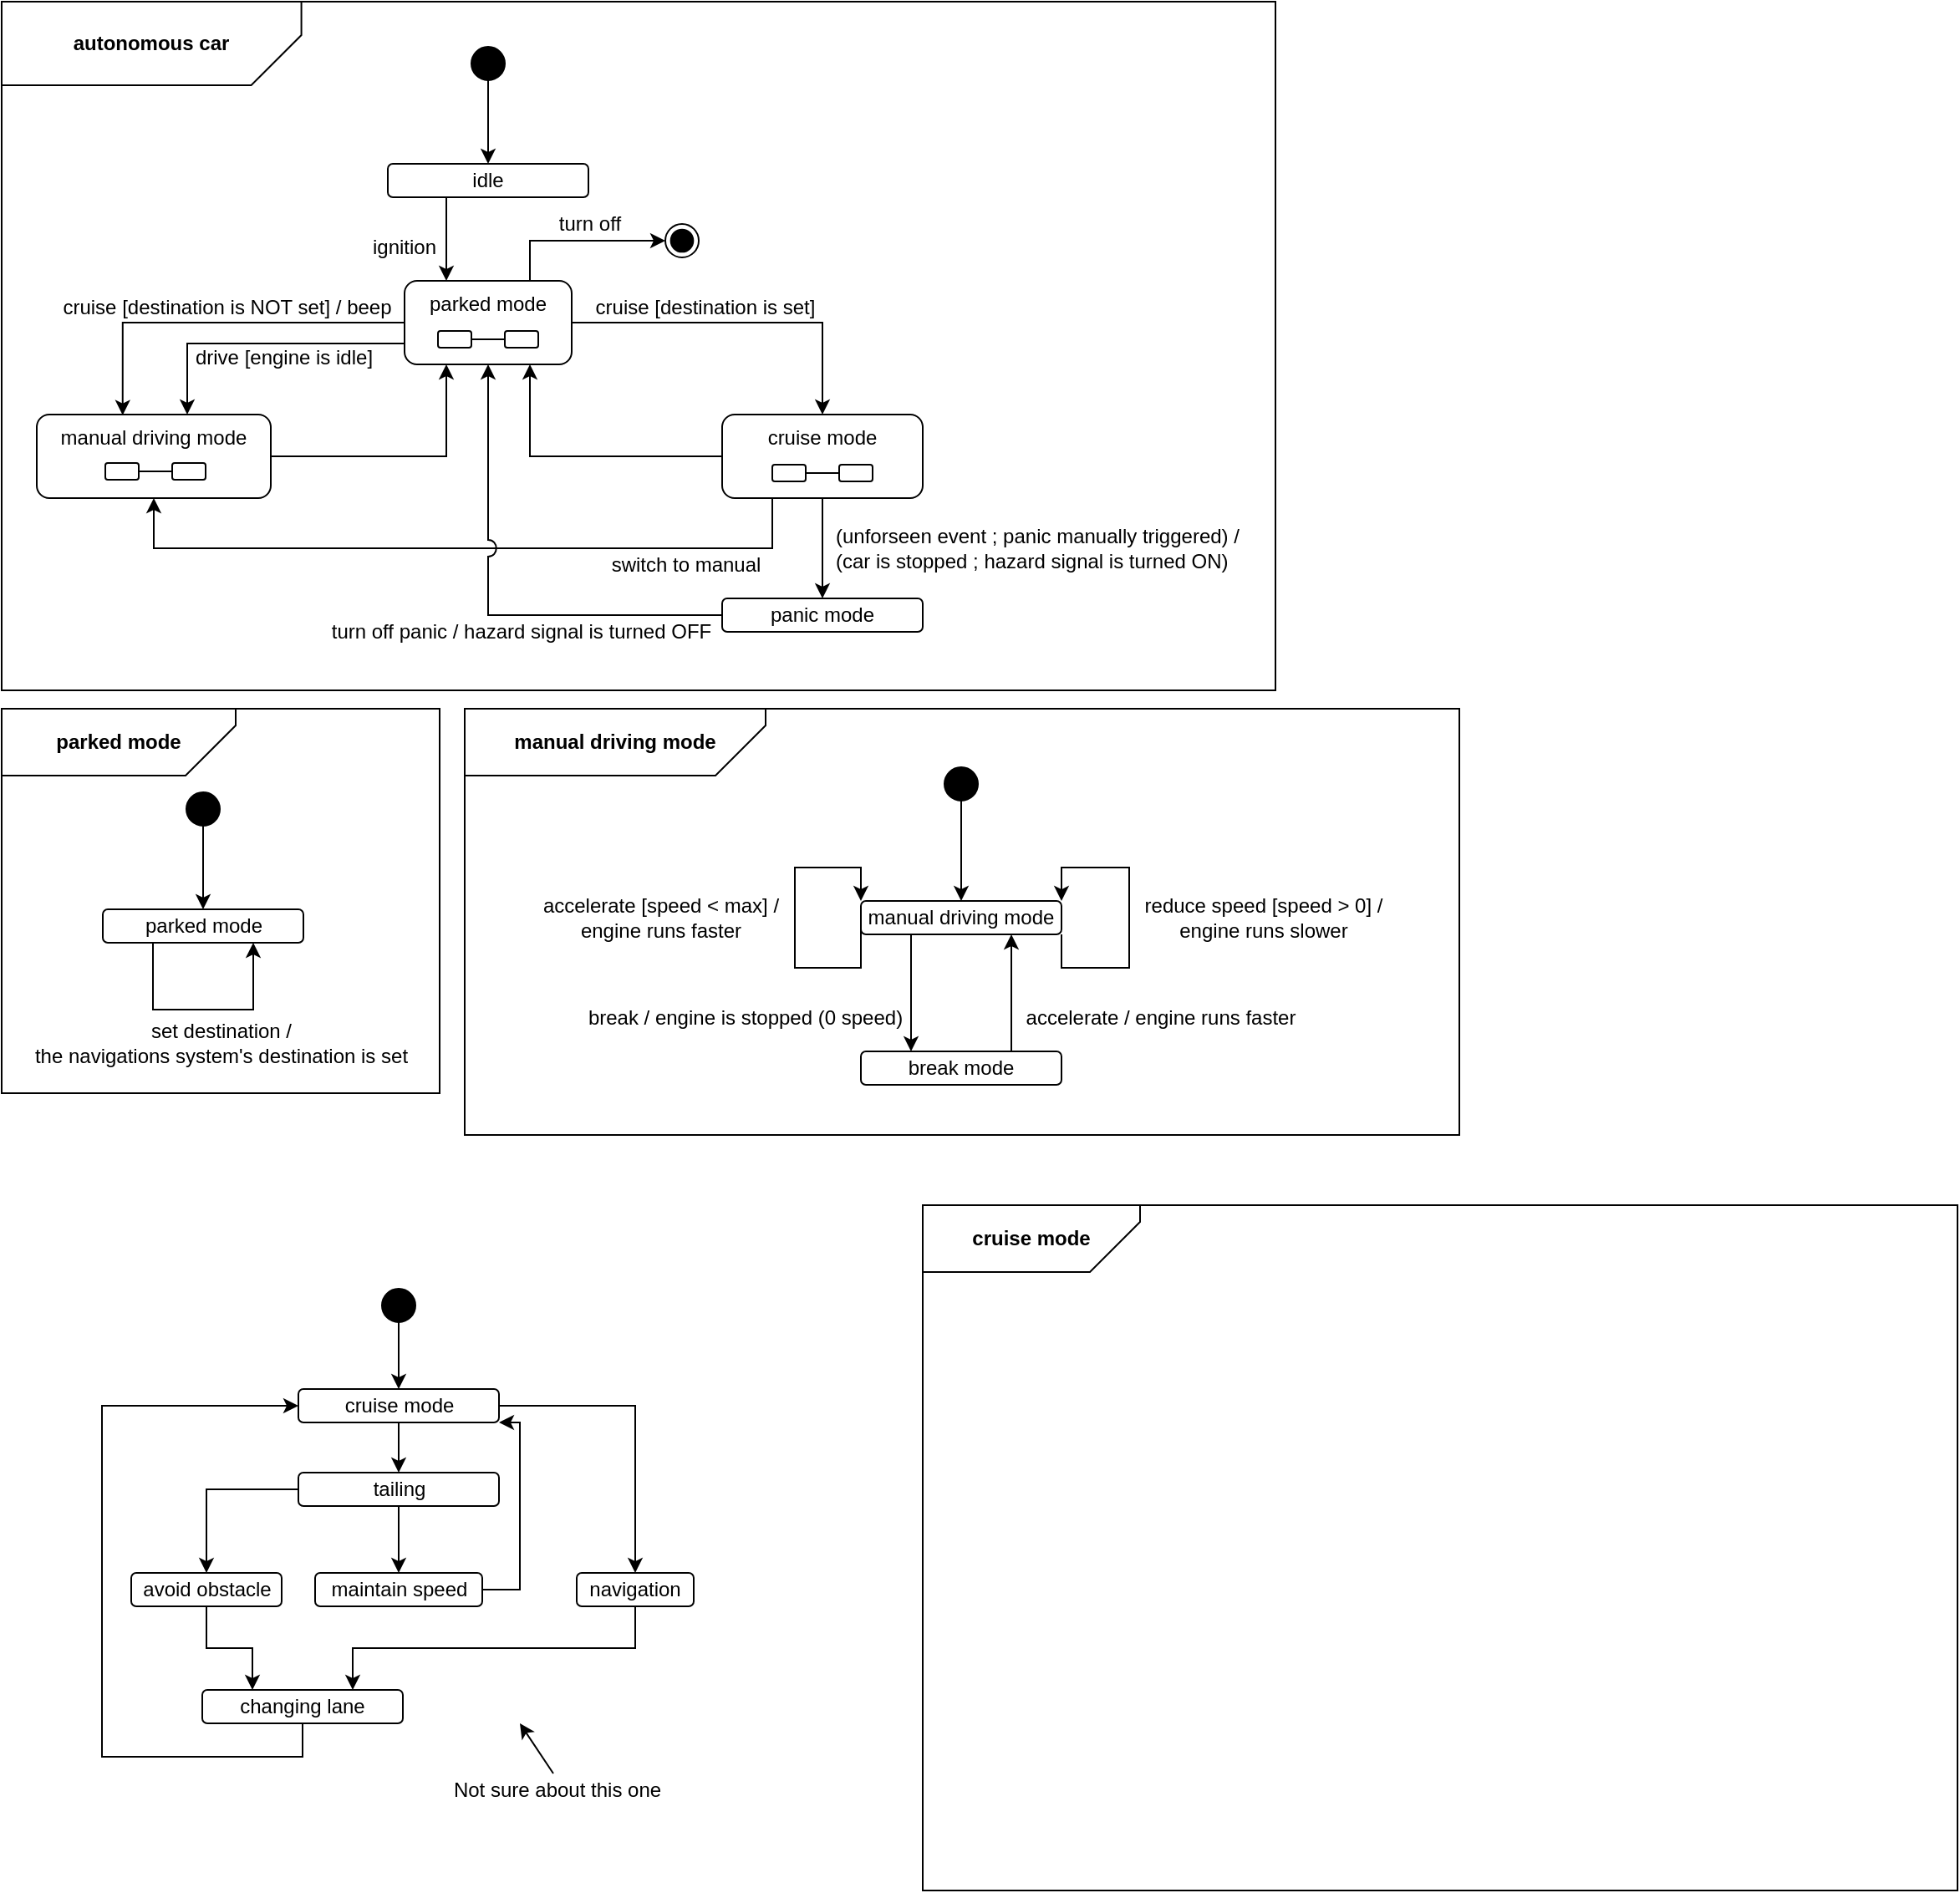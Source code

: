 <mxfile version="12.7.9" type="device"><diagram id="rDhcCmKcs0Q-Gxj-kec_" name="Page-1"><mxGraphModel dx="1277" dy="1823" grid="1" gridSize="10" guides="1" tooltips="1" connect="1" arrows="1" fold="1" page="1" pageScale="1" pageWidth="827" pageHeight="1169" math="0" shadow="0"><root><mxCell id="0"/><mxCell id="1" parent="0"/><mxCell id="yvGMF8uTrKQfufGJkpOD-38" value="" style="group" vertex="1" connectable="0" parent="1"><mxGeometry x="277" y="423" width="595" height="255" as="geometry"/></mxCell><mxCell id="yvGMF8uTrKQfufGJkpOD-36" value="" style="rounded=0;whiteSpace=wrap;html=1;fillColor=#FFFFFF;" vertex="1" parent="yvGMF8uTrKQfufGJkpOD-38"><mxGeometry width="595" height="255" as="geometry"/></mxCell><mxCell id="yvGMF8uTrKQfufGJkpOD-37" value="&lt;b&gt;manual driving mode&lt;/b&gt;" style="shape=card;whiteSpace=wrap;html=1;fillColor=#FFFFFF;rotation=0;flipH=1;flipV=1;align=center;" vertex="1" parent="yvGMF8uTrKQfufGJkpOD-38"><mxGeometry width="180" height="40" as="geometry"/></mxCell><mxCell id="yvGMF8uTrKQfufGJkpOD-31" value="" style="group" vertex="1" connectable="0" parent="yvGMF8uTrKQfufGJkpOD-38"><mxGeometry x="37.5" y="35" width="520" height="190" as="geometry"/></mxCell><mxCell id="yvGMF8uTrKQfufGJkpOD-16" value="manual driving mode" style="rounded=1;whiteSpace=wrap;html=1;" vertex="1" parent="yvGMF8uTrKQfufGJkpOD-31"><mxGeometry x="199.5" y="80" width="120" height="20" as="geometry"/></mxCell><mxCell id="yvGMF8uTrKQfufGJkpOD-21" style="edgeStyle=orthogonalEdgeStyle;rounded=0;orthogonalLoop=1;jettySize=auto;html=1;exitX=0.5;exitY=1;exitDx=0;exitDy=0;entryX=0.5;entryY=0;entryDx=0;entryDy=0;" edge="1" parent="yvGMF8uTrKQfufGJkpOD-31" source="yvGMF8uTrKQfufGJkpOD-17" target="yvGMF8uTrKQfufGJkpOD-16"><mxGeometry relative="1" as="geometry"/></mxCell><mxCell id="yvGMF8uTrKQfufGJkpOD-17" value="" style="ellipse;whiteSpace=wrap;html=1;aspect=fixed;fillColor=#000000;" vertex="1" parent="yvGMF8uTrKQfufGJkpOD-31"><mxGeometry x="249.5" width="20" height="20" as="geometry"/></mxCell><mxCell id="yvGMF8uTrKQfufGJkpOD-24" style="edgeStyle=orthogonalEdgeStyle;rounded=0;orthogonalLoop=1;jettySize=auto;html=1;exitX=0.75;exitY=0;exitDx=0;exitDy=0;entryX=0.75;entryY=1;entryDx=0;entryDy=0;" edge="1" parent="yvGMF8uTrKQfufGJkpOD-31" source="yvGMF8uTrKQfufGJkpOD-19" target="yvGMF8uTrKQfufGJkpOD-16"><mxGeometry relative="1" as="geometry"/></mxCell><mxCell id="yvGMF8uTrKQfufGJkpOD-19" value="break mode" style="rounded=1;whiteSpace=wrap;html=1;" vertex="1" parent="yvGMF8uTrKQfufGJkpOD-31"><mxGeometry x="199.5" y="170" width="120" height="20" as="geometry"/></mxCell><mxCell id="yvGMF8uTrKQfufGJkpOD-25" style="edgeStyle=orthogonalEdgeStyle;rounded=0;orthogonalLoop=1;jettySize=auto;html=1;exitX=1;exitY=1;exitDx=0;exitDy=0;entryX=1;entryY=0;entryDx=0;entryDy=0;" edge="1" parent="yvGMF8uTrKQfufGJkpOD-31" source="yvGMF8uTrKQfufGJkpOD-16" target="yvGMF8uTrKQfufGJkpOD-16"><mxGeometry relative="1" as="geometry"><Array as="points"><mxPoint x="319" y="120"/><mxPoint x="360" y="120"/><mxPoint x="360" y="60"/><mxPoint x="319" y="60"/></Array></mxGeometry></mxCell><mxCell id="yvGMF8uTrKQfufGJkpOD-23" style="edgeStyle=orthogonalEdgeStyle;rounded=0;orthogonalLoop=1;jettySize=auto;html=1;exitX=0.25;exitY=1;exitDx=0;exitDy=0;entryX=0.25;entryY=0;entryDx=0;entryDy=0;" edge="1" parent="yvGMF8uTrKQfufGJkpOD-31" source="yvGMF8uTrKQfufGJkpOD-16" target="yvGMF8uTrKQfufGJkpOD-19"><mxGeometry relative="1" as="geometry"/></mxCell><mxCell id="yvGMF8uTrKQfufGJkpOD-26" style="edgeStyle=orthogonalEdgeStyle;rounded=0;orthogonalLoop=1;jettySize=auto;html=1;exitX=0;exitY=0.75;exitDx=0;exitDy=0;entryX=0;entryY=0;entryDx=0;entryDy=0;" edge="1" parent="yvGMF8uTrKQfufGJkpOD-31" source="yvGMF8uTrKQfufGJkpOD-16" target="yvGMF8uTrKQfufGJkpOD-16"><mxGeometry relative="1" as="geometry"><Array as="points"><mxPoint x="199" y="120"/><mxPoint x="160" y="120"/><mxPoint x="160" y="60"/><mxPoint x="199" y="60"/></Array></mxGeometry></mxCell><mxCell id="yvGMF8uTrKQfufGJkpOD-27" value="reduce speed [speed &amp;gt; 0] / &lt;br&gt;engine runs slower" style="text;html=1;strokeColor=none;fillColor=none;align=center;verticalAlign=middle;whiteSpace=wrap;rounded=0;" vertex="1" parent="yvGMF8uTrKQfufGJkpOD-31"><mxGeometry x="360" y="80" width="160" height="20" as="geometry"/></mxCell><mxCell id="yvGMF8uTrKQfufGJkpOD-28" value="accelerate [speed &amp;lt; max] / &lt;br&gt;engine runs faster" style="text;html=1;strokeColor=none;fillColor=none;align=center;verticalAlign=middle;whiteSpace=wrap;rounded=0;" vertex="1" parent="yvGMF8uTrKQfufGJkpOD-31"><mxGeometry y="80" width="159" height="20" as="geometry"/></mxCell><mxCell id="yvGMF8uTrKQfufGJkpOD-29" value="break / engine is stopped (0 speed)" style="text;html=1;strokeColor=none;fillColor=none;align=center;verticalAlign=middle;whiteSpace=wrap;rounded=0;" vertex="1" parent="yvGMF8uTrKQfufGJkpOD-31"><mxGeometry x="30" y="140" width="200" height="20" as="geometry"/></mxCell><mxCell id="yvGMF8uTrKQfufGJkpOD-30" value="accelerate / engine runs faster" style="text;html=1;strokeColor=none;fillColor=none;align=center;verticalAlign=middle;whiteSpace=wrap;rounded=0;" vertex="1" parent="yvGMF8uTrKQfufGJkpOD-31"><mxGeometry x="287.5" y="140" width="182.5" height="20" as="geometry"/></mxCell><mxCell id="yvGMF8uTrKQfufGJkpOD-48" value="" style="group" vertex="1" connectable="0" parent="1"><mxGeometry width="811" height="412" as="geometry"/></mxCell><mxCell id="yvGMF8uTrKQfufGJkpOD-46" value="" style="rounded=0;whiteSpace=wrap;html=1;fillColor=#FFFFFF;" vertex="1" parent="yvGMF8uTrKQfufGJkpOD-48"><mxGeometry width="762" height="412" as="geometry"/></mxCell><mxCell id="yvGMF8uTrKQfufGJkpOD-47" value="&lt;b&gt;autonomous car&lt;/b&gt;" style="shape=card;whiteSpace=wrap;html=1;fillColor=#FFFFFF;rotation=0;flipH=1;flipV=1;align=center;" vertex="1" parent="yvGMF8uTrKQfufGJkpOD-48"><mxGeometry width="179.294" height="50" as="geometry"/></mxCell><mxCell id="yvGMF8uTrKQfufGJkpOD-41" value="" style="group" vertex="1" connectable="0" parent="yvGMF8uTrKQfufGJkpOD-48"><mxGeometry x="21" y="27" width="790" height="360" as="geometry"/></mxCell><mxCell id="V1Ut5GTS-WQO58tqtvx8-1" value="idle" style="rounded=1;whiteSpace=wrap;html=1;" parent="yvGMF8uTrKQfufGJkpOD-41" vertex="1"><mxGeometry x="210" y="70" width="120" height="20" as="geometry"/></mxCell><mxCell id="V1Ut5GTS-WQO58tqtvx8-3" style="edgeStyle=orthogonalEdgeStyle;rounded=0;orthogonalLoop=1;jettySize=auto;html=1;exitX=0.5;exitY=1;exitDx=0;exitDy=0;" parent="yvGMF8uTrKQfufGJkpOD-41" source="V1Ut5GTS-WQO58tqtvx8-2" target="V1Ut5GTS-WQO58tqtvx8-1" edge="1"><mxGeometry relative="1" as="geometry"/></mxCell><mxCell id="V1Ut5GTS-WQO58tqtvx8-2" value="" style="ellipse;whiteSpace=wrap;html=1;aspect=fixed;fillColor=#000000;" parent="yvGMF8uTrKQfufGJkpOD-41" vertex="1"><mxGeometry x="260" width="20" height="20" as="geometry"/></mxCell><mxCell id="V1Ut5GTS-WQO58tqtvx8-8" value="ignition" style="text;html=1;strokeColor=none;fillColor=none;align=center;verticalAlign=middle;whiteSpace=wrap;rounded=0;" parent="yvGMF8uTrKQfufGJkpOD-41" vertex="1"><mxGeometry x="200" y="110" width="40" height="20" as="geometry"/></mxCell><mxCell id="V1Ut5GTS-WQO58tqtvx8-29" value="parked mode" style="rounded=1;whiteSpace=wrap;html=1;fillColor=none;verticalAlign=top;" parent="yvGMF8uTrKQfufGJkpOD-41" vertex="1"><mxGeometry x="220" y="140" width="100" height="50" as="geometry"/></mxCell><mxCell id="V1Ut5GTS-WQO58tqtvx8-58" style="edgeStyle=orthogonalEdgeStyle;rounded=0;jumpStyle=arc;jumpSize=10;orthogonalLoop=1;jettySize=auto;html=1;exitX=0.25;exitY=1;exitDx=0;exitDy=0;entryX=0.25;entryY=0;entryDx=0;entryDy=0;" parent="yvGMF8uTrKQfufGJkpOD-41" source="V1Ut5GTS-WQO58tqtvx8-1" target="V1Ut5GTS-WQO58tqtvx8-29" edge="1"><mxGeometry relative="1" as="geometry"><Array as="points"><mxPoint x="245" y="90"/></Array></mxGeometry></mxCell><mxCell id="V1Ut5GTS-WQO58tqtvx8-39" style="edgeStyle=orthogonalEdgeStyle;rounded=0;orthogonalLoop=1;jettySize=auto;html=1;exitX=1;exitY=0.5;exitDx=0;exitDy=0;entryX=0.25;entryY=1;entryDx=0;entryDy=0;" parent="yvGMF8uTrKQfufGJkpOD-41" source="V1Ut5GTS-WQO58tqtvx8-30" target="V1Ut5GTS-WQO58tqtvx8-29" edge="1"><mxGeometry relative="1" as="geometry"><mxPoint x="260" y="230" as="targetPoint"/><Array as="points"><mxPoint x="245" y="245"/></Array></mxGeometry></mxCell><mxCell id="V1Ut5GTS-WQO58tqtvx8-30" value="manual driving mode" style="rounded=1;whiteSpace=wrap;html=1;fillColor=none;verticalAlign=top;" parent="yvGMF8uTrKQfufGJkpOD-41" vertex="1"><mxGeometry y="220" width="140" height="50" as="geometry"/></mxCell><mxCell id="V1Ut5GTS-WQO58tqtvx8-35" style="edgeStyle=orthogonalEdgeStyle;rounded=0;orthogonalLoop=1;jettySize=auto;html=1;exitX=0;exitY=0.5;exitDx=0;exitDy=0;entryX=0.367;entryY=0.007;entryDx=0;entryDy=0;entryPerimeter=0;" parent="yvGMF8uTrKQfufGJkpOD-41" source="V1Ut5GTS-WQO58tqtvx8-29" target="V1Ut5GTS-WQO58tqtvx8-30" edge="1"><mxGeometry relative="1" as="geometry"><Array as="points"><mxPoint x="51" y="165"/></Array></mxGeometry></mxCell><mxCell id="V1Ut5GTS-WQO58tqtvx8-37" style="edgeStyle=orthogonalEdgeStyle;rounded=0;orthogonalLoop=1;jettySize=auto;html=1;exitX=0;exitY=0.75;exitDx=0;exitDy=0;" parent="yvGMF8uTrKQfufGJkpOD-41" source="V1Ut5GTS-WQO58tqtvx8-29" target="V1Ut5GTS-WQO58tqtvx8-30" edge="1"><mxGeometry relative="1" as="geometry"><Array as="points"><mxPoint x="90" y="177"/></Array></mxGeometry></mxCell><mxCell id="V1Ut5GTS-WQO58tqtvx8-46" style="edgeStyle=orthogonalEdgeStyle;rounded=0;orthogonalLoop=1;jettySize=auto;html=1;exitX=0;exitY=0.5;exitDx=0;exitDy=0;entryX=0.75;entryY=1;entryDx=0;entryDy=0;" parent="yvGMF8uTrKQfufGJkpOD-41" source="V1Ut5GTS-WQO58tqtvx8-33" target="V1Ut5GTS-WQO58tqtvx8-29" edge="1"><mxGeometry relative="1" as="geometry"/></mxCell><mxCell id="V1Ut5GTS-WQO58tqtvx8-54" style="edgeStyle=orthogonalEdgeStyle;rounded=0;orthogonalLoop=1;jettySize=auto;html=1;exitX=0.25;exitY=1;exitDx=0;exitDy=0;entryX=0.5;entryY=1;entryDx=0;entryDy=0;jumpStyle=arc;" parent="yvGMF8uTrKQfufGJkpOD-41" source="V1Ut5GTS-WQO58tqtvx8-33" target="V1Ut5GTS-WQO58tqtvx8-30" edge="1"><mxGeometry relative="1" as="geometry"><Array as="points"><mxPoint x="440" y="300"/><mxPoint x="70" y="300"/></Array></mxGeometry></mxCell><mxCell id="V1Ut5GTS-WQO58tqtvx8-33" value="cruise mode" style="rounded=1;whiteSpace=wrap;html=1;fillColor=none;verticalAlign=top;" parent="yvGMF8uTrKQfufGJkpOD-41" vertex="1"><mxGeometry x="410" y="220" width="120" height="50" as="geometry"/></mxCell><mxCell id="V1Ut5GTS-WQO58tqtvx8-34" style="edgeStyle=orthogonalEdgeStyle;rounded=0;orthogonalLoop=1;jettySize=auto;html=1;exitX=1;exitY=0.5;exitDx=0;exitDy=0;entryX=0.5;entryY=0;entryDx=0;entryDy=0;" parent="yvGMF8uTrKQfufGJkpOD-41" source="V1Ut5GTS-WQO58tqtvx8-29" target="V1Ut5GTS-WQO58tqtvx8-33" edge="1"><mxGeometry relative="1" as="geometry"/></mxCell><mxCell id="V1Ut5GTS-WQO58tqtvx8-52" style="edgeStyle=orthogonalEdgeStyle;rounded=0;orthogonalLoop=1;jettySize=auto;html=1;exitX=0;exitY=0.5;exitDx=0;exitDy=0;entryX=0.5;entryY=1;entryDx=0;entryDy=0;jumpStyle=arc;jumpSize=10;" parent="yvGMF8uTrKQfufGJkpOD-41" source="V1Ut5GTS-WQO58tqtvx8-49" target="V1Ut5GTS-WQO58tqtvx8-29" edge="1"><mxGeometry relative="1" as="geometry"/></mxCell><mxCell id="V1Ut5GTS-WQO58tqtvx8-49" value="panic mode" style="rounded=1;whiteSpace=wrap;html=1;fillColor=none;" parent="yvGMF8uTrKQfufGJkpOD-41" vertex="1"><mxGeometry x="410" y="330" width="120" height="20" as="geometry"/></mxCell><mxCell id="V1Ut5GTS-WQO58tqtvx8-50" style="edgeStyle=orthogonalEdgeStyle;rounded=0;orthogonalLoop=1;jettySize=auto;html=1;exitX=0.5;exitY=1;exitDx=0;exitDy=0;entryX=0.5;entryY=0;entryDx=0;entryDy=0;" parent="yvGMF8uTrKQfufGJkpOD-41" source="V1Ut5GTS-WQO58tqtvx8-33" target="V1Ut5GTS-WQO58tqtvx8-49" edge="1"><mxGeometry relative="1" as="geometry"/></mxCell><mxCell id="V1Ut5GTS-WQO58tqtvx8-53" value="turn off panic / hazard signal is turned OFF" style="text;html=1;strokeColor=none;fillColor=none;align=center;verticalAlign=middle;whiteSpace=wrap;rounded=0;" parent="yvGMF8uTrKQfufGJkpOD-41" vertex="1"><mxGeometry x="170" y="340" width="240" height="20" as="geometry"/></mxCell><mxCell id="V1Ut5GTS-WQO58tqtvx8-55" value="switch to manual" style="text;html=1;strokeColor=none;fillColor=none;align=center;verticalAlign=middle;whiteSpace=wrap;rounded=0;" parent="yvGMF8uTrKQfufGJkpOD-41" vertex="1"><mxGeometry x="340" y="300" width="97" height="20" as="geometry"/></mxCell><mxCell id="yvGMF8uTrKQfufGJkpOD-5" value="" style="group" vertex="1" connectable="0" parent="yvGMF8uTrKQfufGJkpOD-41"><mxGeometry x="440" y="255" width="60" height="10" as="geometry"/></mxCell><mxCell id="yvGMF8uTrKQfufGJkpOD-6" value="" style="rounded=1;whiteSpace=wrap;html=1;fillColor=#FFFFFF;" vertex="1" parent="yvGMF8uTrKQfufGJkpOD-5"><mxGeometry y="-5" width="20" height="10" as="geometry"/></mxCell><mxCell id="yvGMF8uTrKQfufGJkpOD-7" value="" style="rounded=1;whiteSpace=wrap;html=1;fillColor=#FFFFFF;" vertex="1" parent="yvGMF8uTrKQfufGJkpOD-5"><mxGeometry x="40" y="-5" width="20" height="10" as="geometry"/></mxCell><mxCell id="yvGMF8uTrKQfufGJkpOD-8" value="" style="endArrow=none;html=1;entryX=0;entryY=0.5;entryDx=0;entryDy=0;exitX=1;exitY=0.5;exitDx=0;exitDy=0;" edge="1" parent="yvGMF8uTrKQfufGJkpOD-5" source="yvGMF8uTrKQfufGJkpOD-6" target="yvGMF8uTrKQfufGJkpOD-7"><mxGeometry width="50" height="50" relative="1" as="geometry"><mxPoint x="20" y="-40" as="sourcePoint"/><mxPoint x="70" y="-90" as="targetPoint"/></mxGeometry></mxCell><mxCell id="yvGMF8uTrKQfufGJkpOD-2" value="" style="rounded=1;whiteSpace=wrap;html=1;fillColor=#FFFFFF;" vertex="1" parent="yvGMF8uTrKQfufGJkpOD-41"><mxGeometry x="41" y="249" width="20" height="10" as="geometry"/></mxCell><mxCell id="yvGMF8uTrKQfufGJkpOD-3" value="" style="rounded=1;whiteSpace=wrap;html=1;fillColor=#FFFFFF;" vertex="1" parent="yvGMF8uTrKQfufGJkpOD-41"><mxGeometry x="81" y="249" width="20" height="10" as="geometry"/></mxCell><mxCell id="yvGMF8uTrKQfufGJkpOD-4" value="" style="endArrow=none;html=1;entryX=0;entryY=0.5;entryDx=0;entryDy=0;exitX=1;exitY=0.5;exitDx=0;exitDy=0;" edge="1" parent="yvGMF8uTrKQfufGJkpOD-41" source="yvGMF8uTrKQfufGJkpOD-2" target="yvGMF8uTrKQfufGJkpOD-3"><mxGeometry width="50" height="50" relative="1" as="geometry"><mxPoint x="61" y="215" as="sourcePoint"/><mxPoint x="111" y="165" as="targetPoint"/></mxGeometry></mxCell><mxCell id="yvGMF8uTrKQfufGJkpOD-84" value="" style="group;fillColor=#FFFFFF;" vertex="1" connectable="0" parent="yvGMF8uTrKQfufGJkpOD-41"><mxGeometry x="240" y="170" width="60" height="10" as="geometry"/></mxCell><mxCell id="yvGMF8uTrKQfufGJkpOD-85" value="" style="rounded=1;whiteSpace=wrap;html=1;fillColor=#FFFFFF;" vertex="1" parent="yvGMF8uTrKQfufGJkpOD-84"><mxGeometry width="20" height="10" as="geometry"/></mxCell><mxCell id="yvGMF8uTrKQfufGJkpOD-86" value="" style="rounded=1;whiteSpace=wrap;html=1;fillColor=#FFFFFF;" vertex="1" parent="yvGMF8uTrKQfufGJkpOD-84"><mxGeometry x="40" width="20" height="10" as="geometry"/></mxCell><mxCell id="yvGMF8uTrKQfufGJkpOD-87" value="" style="endArrow=none;html=1;entryX=0;entryY=0.5;entryDx=0;entryDy=0;exitX=1;exitY=0.5;exitDx=0;exitDy=0;" edge="1" parent="yvGMF8uTrKQfufGJkpOD-84" source="yvGMF8uTrKQfufGJkpOD-85" target="yvGMF8uTrKQfufGJkpOD-86"><mxGeometry width="50" height="50" relative="1" as="geometry"><mxPoint x="20" y="-40" as="sourcePoint"/><mxPoint x="70" y="-90" as="targetPoint"/></mxGeometry></mxCell><mxCell id="V1Ut5GTS-WQO58tqtvx8-36" value="cruise [destination is set]" style="text;html=1;strokeColor=none;fillColor=none;align=center;verticalAlign=middle;whiteSpace=wrap;rounded=0;" parent="yvGMF8uTrKQfufGJkpOD-48" vertex="1"><mxGeometry x="351" y="173" width="140" height="20" as="geometry"/></mxCell><mxCell id="V1Ut5GTS-WQO58tqtvx8-38" value="cruise [destination is NOT set] / beep" style="text;html=1;strokeColor=none;fillColor=none;align=center;verticalAlign=middle;whiteSpace=wrap;rounded=0;" parent="yvGMF8uTrKQfufGJkpOD-48" vertex="1"><mxGeometry x="30" y="173" width="210" height="20" as="geometry"/></mxCell><mxCell id="V1Ut5GTS-WQO58tqtvx8-32" value="drive [engine is idle]" style="text;html=1;strokeColor=none;fillColor=none;align=center;verticalAlign=middle;whiteSpace=wrap;rounded=0;" parent="yvGMF8uTrKQfufGJkpOD-48" vertex="1"><mxGeometry x="114" y="203" width="110" height="20" as="geometry"/></mxCell><mxCell id="V1Ut5GTS-WQO58tqtvx8-60" value="turn off" style="text;html=1;strokeColor=none;fillColor=none;align=center;verticalAlign=middle;whiteSpace=wrap;rounded=0;" parent="yvGMF8uTrKQfufGJkpOD-48" vertex="1"><mxGeometry x="327" y="123" width="50" height="20" as="geometry"/></mxCell><mxCell id="yvGMF8uTrKQfufGJkpOD-94" style="edgeStyle=orthogonalEdgeStyle;rounded=0;orthogonalLoop=1;jettySize=auto;html=1;exitX=0.75;exitY=0;exitDx=0;exitDy=0;entryX=0;entryY=0.5;entryDx=0;entryDy=0;" edge="1" parent="yvGMF8uTrKQfufGJkpOD-48" source="V1Ut5GTS-WQO58tqtvx8-29" target="yvGMF8uTrKQfufGJkpOD-90"><mxGeometry relative="1" as="geometry"><Array as="points"><mxPoint x="316" y="143"/></Array></mxGeometry></mxCell><mxCell id="yvGMF8uTrKQfufGJkpOD-92" value="" style="group" vertex="1" connectable="0" parent="yvGMF8uTrKQfufGJkpOD-48"><mxGeometry x="397" y="133" width="20" height="20" as="geometry"/></mxCell><mxCell id="yvGMF8uTrKQfufGJkpOD-90" value="" style="ellipse;whiteSpace=wrap;html=1;aspect=fixed;fillColor=#FFF;" vertex="1" parent="yvGMF8uTrKQfufGJkpOD-92"><mxGeometry width="20" height="20" as="geometry"/></mxCell><mxCell id="yvGMF8uTrKQfufGJkpOD-91" value="" style="ellipse;whiteSpace=wrap;html=1;aspect=fixed;fillColor=#000000;" vertex="1" parent="yvGMF8uTrKQfufGJkpOD-92"><mxGeometry x="3.333" y="3.333" width="13.333" height="13.333" as="geometry"/></mxCell><mxCell id="V1Ut5GTS-WQO58tqtvx8-51" value="(unforseen event ; panic manually triggered) / &lt;br&gt;(car is stopped ; hazard signal is turned ON)" style="text;html=1;strokeColor=none;fillColor=none;align=left;verticalAlign=middle;whiteSpace=wrap;rounded=0;" parent="yvGMF8uTrKQfufGJkpOD-48" vertex="1"><mxGeometry x="497" y="307" width="249" height="40" as="geometry"/></mxCell><mxCell id="yvGMF8uTrKQfufGJkpOD-102" value="" style="group" vertex="1" connectable="0" parent="1"><mxGeometry y="423" width="262" height="230" as="geometry"/></mxCell><mxCell id="yvGMF8uTrKQfufGJkpOD-98" value="" style="group;fillColor=#FFF;" vertex="1" connectable="0" parent="yvGMF8uTrKQfufGJkpOD-102"><mxGeometry width="262" height="230" as="geometry"/></mxCell><mxCell id="yvGMF8uTrKQfufGJkpOD-99" value="" style="rounded=0;whiteSpace=wrap;html=1;fillColor=#FFFFFF;" vertex="1" parent="yvGMF8uTrKQfufGJkpOD-98"><mxGeometry width="262" height="230" as="geometry"/></mxCell><mxCell id="yvGMF8uTrKQfufGJkpOD-100" value="&lt;b&gt;parked mode&lt;/b&gt;" style="shape=card;whiteSpace=wrap;html=1;fillColor=#FFFFFF;rotation=0;flipH=1;flipV=1;align=center;" vertex="1" parent="yvGMF8uTrKQfufGJkpOD-98"><mxGeometry width="140" height="40" as="geometry"/></mxCell><mxCell id="yvGMF8uTrKQfufGJkpOD-101" value="" style="group" vertex="1" connectable="0" parent="yvGMF8uTrKQfufGJkpOD-98"><mxGeometry x="11.5" y="50" width="239" height="160" as="geometry"/></mxCell><mxCell id="yvGMF8uTrKQfufGJkpOD-82" value="" style="ellipse;whiteSpace=wrap;html=1;aspect=fixed;fillColor=#000000;" vertex="1" parent="yvGMF8uTrKQfufGJkpOD-101"><mxGeometry x="99" width="20" height="20" as="geometry"/></mxCell><mxCell id="yvGMF8uTrKQfufGJkpOD-83" value="parked mode" style="rounded=1;whiteSpace=wrap;html=1;fillColor=#FFFFFF;" vertex="1" parent="yvGMF8uTrKQfufGJkpOD-101"><mxGeometry x="49" y="70" width="120" height="20" as="geometry"/></mxCell><mxCell id="yvGMF8uTrKQfufGJkpOD-89" style="edgeStyle=orthogonalEdgeStyle;rounded=0;orthogonalLoop=1;jettySize=auto;html=1;exitX=0.5;exitY=1;exitDx=0;exitDy=0;" edge="1" parent="yvGMF8uTrKQfufGJkpOD-101" source="yvGMF8uTrKQfufGJkpOD-82" target="yvGMF8uTrKQfufGJkpOD-83"><mxGeometry relative="1" as="geometry"/></mxCell><mxCell id="yvGMF8uTrKQfufGJkpOD-96" style="edgeStyle=orthogonalEdgeStyle;rounded=0;orthogonalLoop=1;jettySize=auto;html=1;exitX=0.25;exitY=1;exitDx=0;exitDy=0;entryX=0.75;entryY=1;entryDx=0;entryDy=0;" edge="1" parent="yvGMF8uTrKQfufGJkpOD-101" source="yvGMF8uTrKQfufGJkpOD-83" target="yvGMF8uTrKQfufGJkpOD-83"><mxGeometry relative="1" as="geometry"><Array as="points"><mxPoint x="79" y="130"/><mxPoint x="139" y="130"/></Array></mxGeometry></mxCell><mxCell id="yvGMF8uTrKQfufGJkpOD-97" value="set destination / &lt;br&gt;the navigations system's destination is set" style="text;html=1;strokeColor=none;fillColor=none;align=center;verticalAlign=middle;whiteSpace=wrap;rounded=0;" vertex="1" parent="yvGMF8uTrKQfufGJkpOD-101"><mxGeometry y="140" width="239" height="20" as="geometry"/></mxCell><mxCell id="yvGMF8uTrKQfufGJkpOD-105" style="edgeStyle=orthogonalEdgeStyle;rounded=0;orthogonalLoop=1;jettySize=auto;html=1;exitX=0.5;exitY=1;exitDx=0;exitDy=0;entryX=0.5;entryY=0;entryDx=0;entryDy=0;" edge="1" parent="1" source="yvGMF8uTrKQfufGJkpOD-103" target="yvGMF8uTrKQfufGJkpOD-104"><mxGeometry relative="1" as="geometry"/></mxCell><mxCell id="yvGMF8uTrKQfufGJkpOD-103" value="" style="ellipse;whiteSpace=wrap;html=1;aspect=fixed;fillColor=#000000;" vertex="1" parent="1"><mxGeometry x="227.5" y="770" width="20" height="20" as="geometry"/></mxCell><mxCell id="yvGMF8uTrKQfufGJkpOD-125" style="edgeStyle=orthogonalEdgeStyle;rounded=0;orthogonalLoop=1;jettySize=auto;html=1;exitX=0.5;exitY=1;exitDx=0;exitDy=0;" edge="1" parent="1" source="yvGMF8uTrKQfufGJkpOD-104" target="yvGMF8uTrKQfufGJkpOD-106"><mxGeometry relative="1" as="geometry"/></mxCell><mxCell id="yvGMF8uTrKQfufGJkpOD-134" style="edgeStyle=orthogonalEdgeStyle;rounded=0;orthogonalLoop=1;jettySize=auto;html=1;exitX=1;exitY=0.5;exitDx=0;exitDy=0;entryX=0.5;entryY=0;entryDx=0;entryDy=0;" edge="1" parent="1" source="yvGMF8uTrKQfufGJkpOD-104" target="yvGMF8uTrKQfufGJkpOD-117"><mxGeometry relative="1" as="geometry"/></mxCell><mxCell id="yvGMF8uTrKQfufGJkpOD-104" value="cruise mode" style="rounded=1;whiteSpace=wrap;html=1;fillColor=#FFF;" vertex="1" parent="1"><mxGeometry x="177.5" y="830" width="120" height="20" as="geometry"/></mxCell><mxCell id="yvGMF8uTrKQfufGJkpOD-123" style="edgeStyle=orthogonalEdgeStyle;rounded=0;orthogonalLoop=1;jettySize=auto;html=1;exitX=0;exitY=0.5;exitDx=0;exitDy=0;" edge="1" parent="1" source="yvGMF8uTrKQfufGJkpOD-106" target="yvGMF8uTrKQfufGJkpOD-119"><mxGeometry relative="1" as="geometry"/></mxCell><mxCell id="yvGMF8uTrKQfufGJkpOD-132" style="edgeStyle=orthogonalEdgeStyle;rounded=0;orthogonalLoop=1;jettySize=auto;html=1;exitX=0.5;exitY=1;exitDx=0;exitDy=0;entryX=0.5;entryY=0;entryDx=0;entryDy=0;" edge="1" parent="1" source="yvGMF8uTrKQfufGJkpOD-106" target="yvGMF8uTrKQfufGJkpOD-118"><mxGeometry relative="1" as="geometry"/></mxCell><mxCell id="yvGMF8uTrKQfufGJkpOD-106" value="tailing" style="rounded=1;whiteSpace=wrap;html=1;fillColor=#FFF;" vertex="1" parent="1"><mxGeometry x="177.5" y="880" width="120" height="20" as="geometry"/></mxCell><mxCell id="yvGMF8uTrKQfufGJkpOD-130" style="edgeStyle=orthogonalEdgeStyle;rounded=0;orthogonalLoop=1;jettySize=auto;html=1;exitX=0.5;exitY=1;exitDx=0;exitDy=0;entryX=0;entryY=0.5;entryDx=0;entryDy=0;" edge="1" parent="1" source="yvGMF8uTrKQfufGJkpOD-107" target="yvGMF8uTrKQfufGJkpOD-104"><mxGeometry relative="1" as="geometry"><Array as="points"><mxPoint x="180" y="1050"/><mxPoint x="60" y="1050"/><mxPoint x="60" y="840"/></Array></mxGeometry></mxCell><mxCell id="yvGMF8uTrKQfufGJkpOD-107" value="changing lane" style="rounded=1;whiteSpace=wrap;html=1;fillColor=#FFF;" vertex="1" parent="1"><mxGeometry x="120" y="1010" width="120" height="20" as="geometry"/></mxCell><mxCell id="yvGMF8uTrKQfufGJkpOD-114" value="" style="group;fillColor=#FFFFFF;" vertex="1" connectable="0" parent="1"><mxGeometry x="551" y="720" width="619" height="410" as="geometry"/></mxCell><mxCell id="yvGMF8uTrKQfufGJkpOD-115" value="" style="rounded=0;whiteSpace=wrap;html=1;fillColor=#FFFFFF;" vertex="1" parent="yvGMF8uTrKQfufGJkpOD-114"><mxGeometry width="619" height="410" as="geometry"/></mxCell><mxCell id="yvGMF8uTrKQfufGJkpOD-116" value="&lt;b&gt;cruise mode&lt;/b&gt;" style="shape=card;whiteSpace=wrap;html=1;fillColor=#FFFFFF;rotation=0;flipH=1;flipV=1;align=center;" vertex="1" parent="yvGMF8uTrKQfufGJkpOD-114"><mxGeometry width="130" height="40" as="geometry"/></mxCell><mxCell id="yvGMF8uTrKQfufGJkpOD-128" style="edgeStyle=orthogonalEdgeStyle;rounded=0;orthogonalLoop=1;jettySize=auto;html=1;exitX=0.5;exitY=1;exitDx=0;exitDy=0;entryX=0.75;entryY=0;entryDx=0;entryDy=0;" edge="1" parent="1" source="yvGMF8uTrKQfufGJkpOD-117" target="yvGMF8uTrKQfufGJkpOD-107"><mxGeometry relative="1" as="geometry"/></mxCell><mxCell id="yvGMF8uTrKQfufGJkpOD-117" value="navigation" style="rounded=1;whiteSpace=wrap;html=1;fillColor=#FFF;" vertex="1" parent="1"><mxGeometry x="344" y="940" width="70" height="20" as="geometry"/></mxCell><mxCell id="yvGMF8uTrKQfufGJkpOD-131" style="edgeStyle=orthogonalEdgeStyle;rounded=0;orthogonalLoop=1;jettySize=auto;html=1;entryX=1;entryY=1;entryDx=0;entryDy=0;" edge="1" parent="1" source="yvGMF8uTrKQfufGJkpOD-118" target="yvGMF8uTrKQfufGJkpOD-104"><mxGeometry relative="1" as="geometry"><Array as="points"><mxPoint x="310" y="950"/><mxPoint x="310" y="850"/></Array></mxGeometry></mxCell><mxCell id="yvGMF8uTrKQfufGJkpOD-118" value="maintain speed" style="rounded=1;whiteSpace=wrap;html=1;fillColor=#FFF;" vertex="1" parent="1"><mxGeometry x="187.5" y="940" width="100" height="20" as="geometry"/></mxCell><mxCell id="yvGMF8uTrKQfufGJkpOD-129" style="edgeStyle=orthogonalEdgeStyle;rounded=0;orthogonalLoop=1;jettySize=auto;html=1;exitX=0.5;exitY=1;exitDx=0;exitDy=0;entryX=0.25;entryY=0;entryDx=0;entryDy=0;" edge="1" parent="1" source="yvGMF8uTrKQfufGJkpOD-119" target="yvGMF8uTrKQfufGJkpOD-107"><mxGeometry relative="1" as="geometry"/></mxCell><mxCell id="yvGMF8uTrKQfufGJkpOD-119" value="avoid obstacle" style="rounded=1;whiteSpace=wrap;html=1;fillColor=#FFF;" vertex="1" parent="1"><mxGeometry x="77.5" y="940" width="90" height="20" as="geometry"/></mxCell><mxCell id="yvGMF8uTrKQfufGJkpOD-135" value="" style="endArrow=classic;html=1;" edge="1" parent="1"><mxGeometry width="50" height="50" relative="1" as="geometry"><mxPoint x="330" y="1060" as="sourcePoint"/><mxPoint x="310" y="1030" as="targetPoint"/></mxGeometry></mxCell><mxCell id="yvGMF8uTrKQfufGJkpOD-136" value="Not sure about this one" style="text;html=1;align=center;verticalAlign=middle;resizable=0;points=[];autosize=1;" vertex="1" parent="1"><mxGeometry x="262" y="1060" width="140" height="20" as="geometry"/></mxCell></root></mxGraphModel></diagram></mxfile>